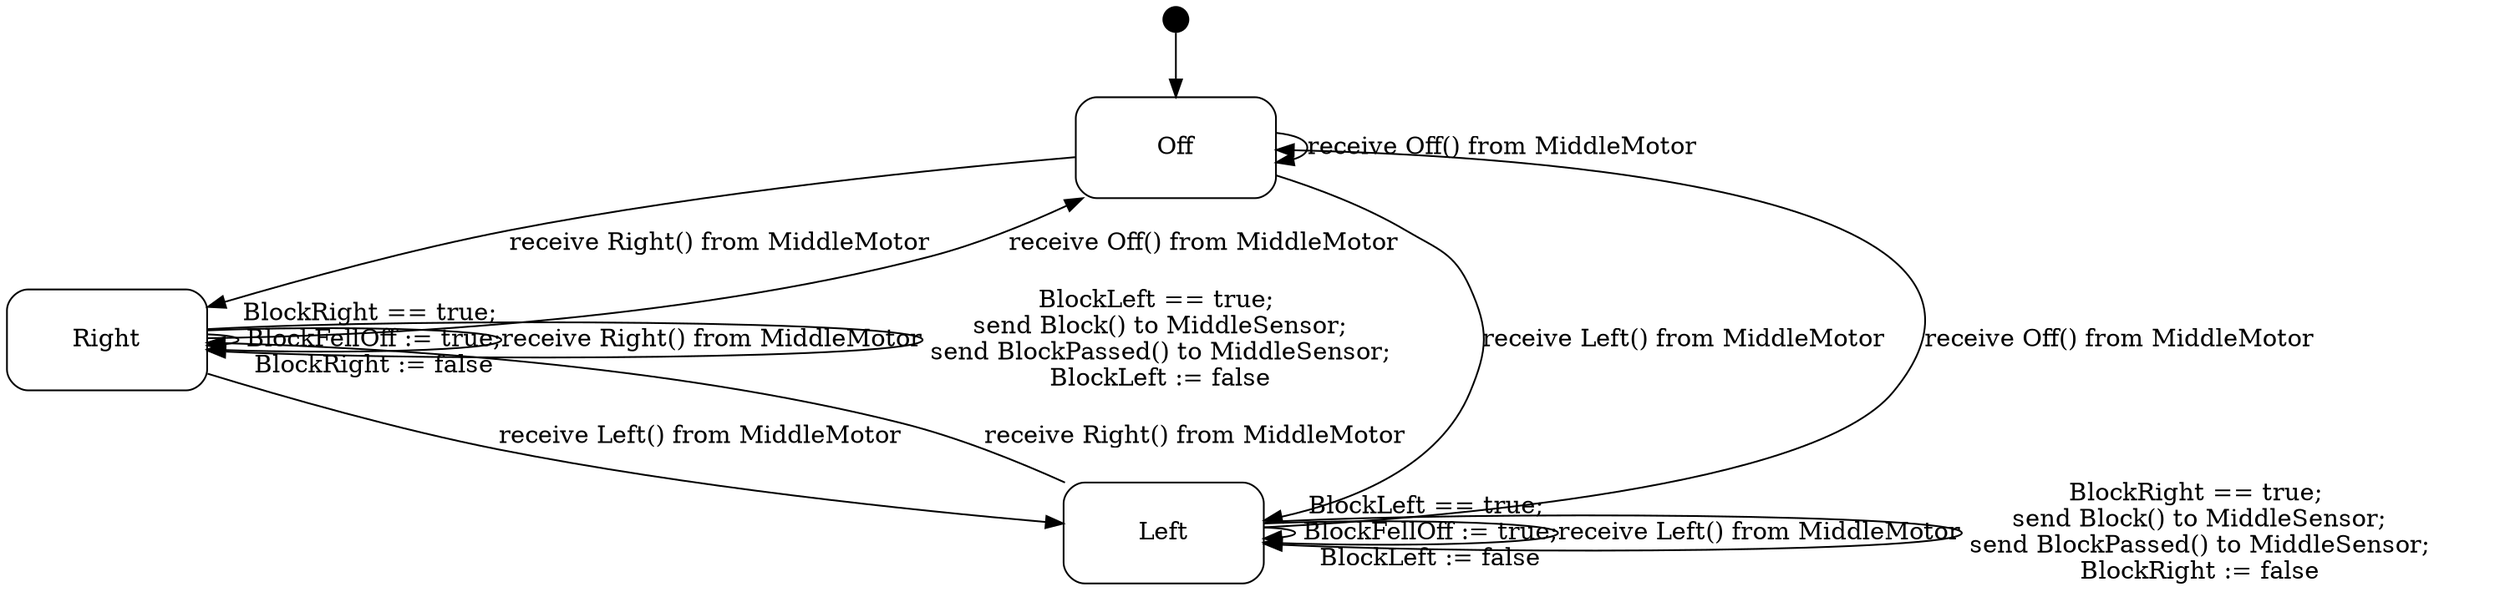 digraph MiddleMotor {
  compound = true;
  rank = LR;
node [shape = "point", height = "0.2"] Off_extra node [shape = "Mrecord", height = "0.8", width = "1.6"] Off Off_extra -> Off

node [shape = "Mrecord", height = "0.8", width = "1.6"] Right
node [shape = "Mrecord", height = "0.8", width = "1.6"] Left



Off -> Right [label = "receive Right() from MiddleMotor"];

Right -> Off [label = "receive Off() from MiddleMotor"];

Off -> Off [label = "receive Off() from MiddleMotor"];

Off -> Left [label = "receive Left() from MiddleMotor"];

Left -> Off [label = "receive Off() from MiddleMotor"];

Right -> Right [label = "BlockRight == true;\n BlockFellOff := true;\n BlockRight := false"];

Left -> Left [label = "BlockLeft == true;\n BlockFellOff := true;\n BlockLeft := false"];

Right -> Right [label = "receive Right() from MiddleMotor"];

Left -> Left [label = "receive Left() from MiddleMotor"];

Right -> Left [label = "receive Left() from MiddleMotor"];

Left -> Right [label = "receive Right() from MiddleMotor"];

Right -> Right [label = "BlockLeft == true;\n send Block() to MiddleSensor;\n send BlockPassed() to MiddleSensor;\n BlockLeft := false"];

Left -> Left [label = "BlockRight == true;\n send Block() to MiddleSensor;\n send BlockPassed() to MiddleSensor;\n BlockRight := false"];

}

